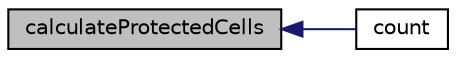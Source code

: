 digraph "calculateProtectedCells"
{
  bgcolor="transparent";
  edge [fontname="Helvetica",fontsize="10",labelfontname="Helvetica",labelfontsize="10"];
  node [fontname="Helvetica",fontsize="10",shape=record];
  rankdir="LR";
  Node1 [label="calculateProtectedCells",height=0.2,width=0.4,color="black", fillcolor="grey75", style="filled", fontcolor="black"];
  Node1 -> Node2 [dir="back",color="midnightblue",fontsize="10",style="solid",fontname="Helvetica"];
  Node2 [label="count",height=0.2,width=0.4,color="black",URL="$a00610.html#a75b6ebbbcdad054738918872751813e4",tooltip="Count set/unset elements in packedlist. "];
}

